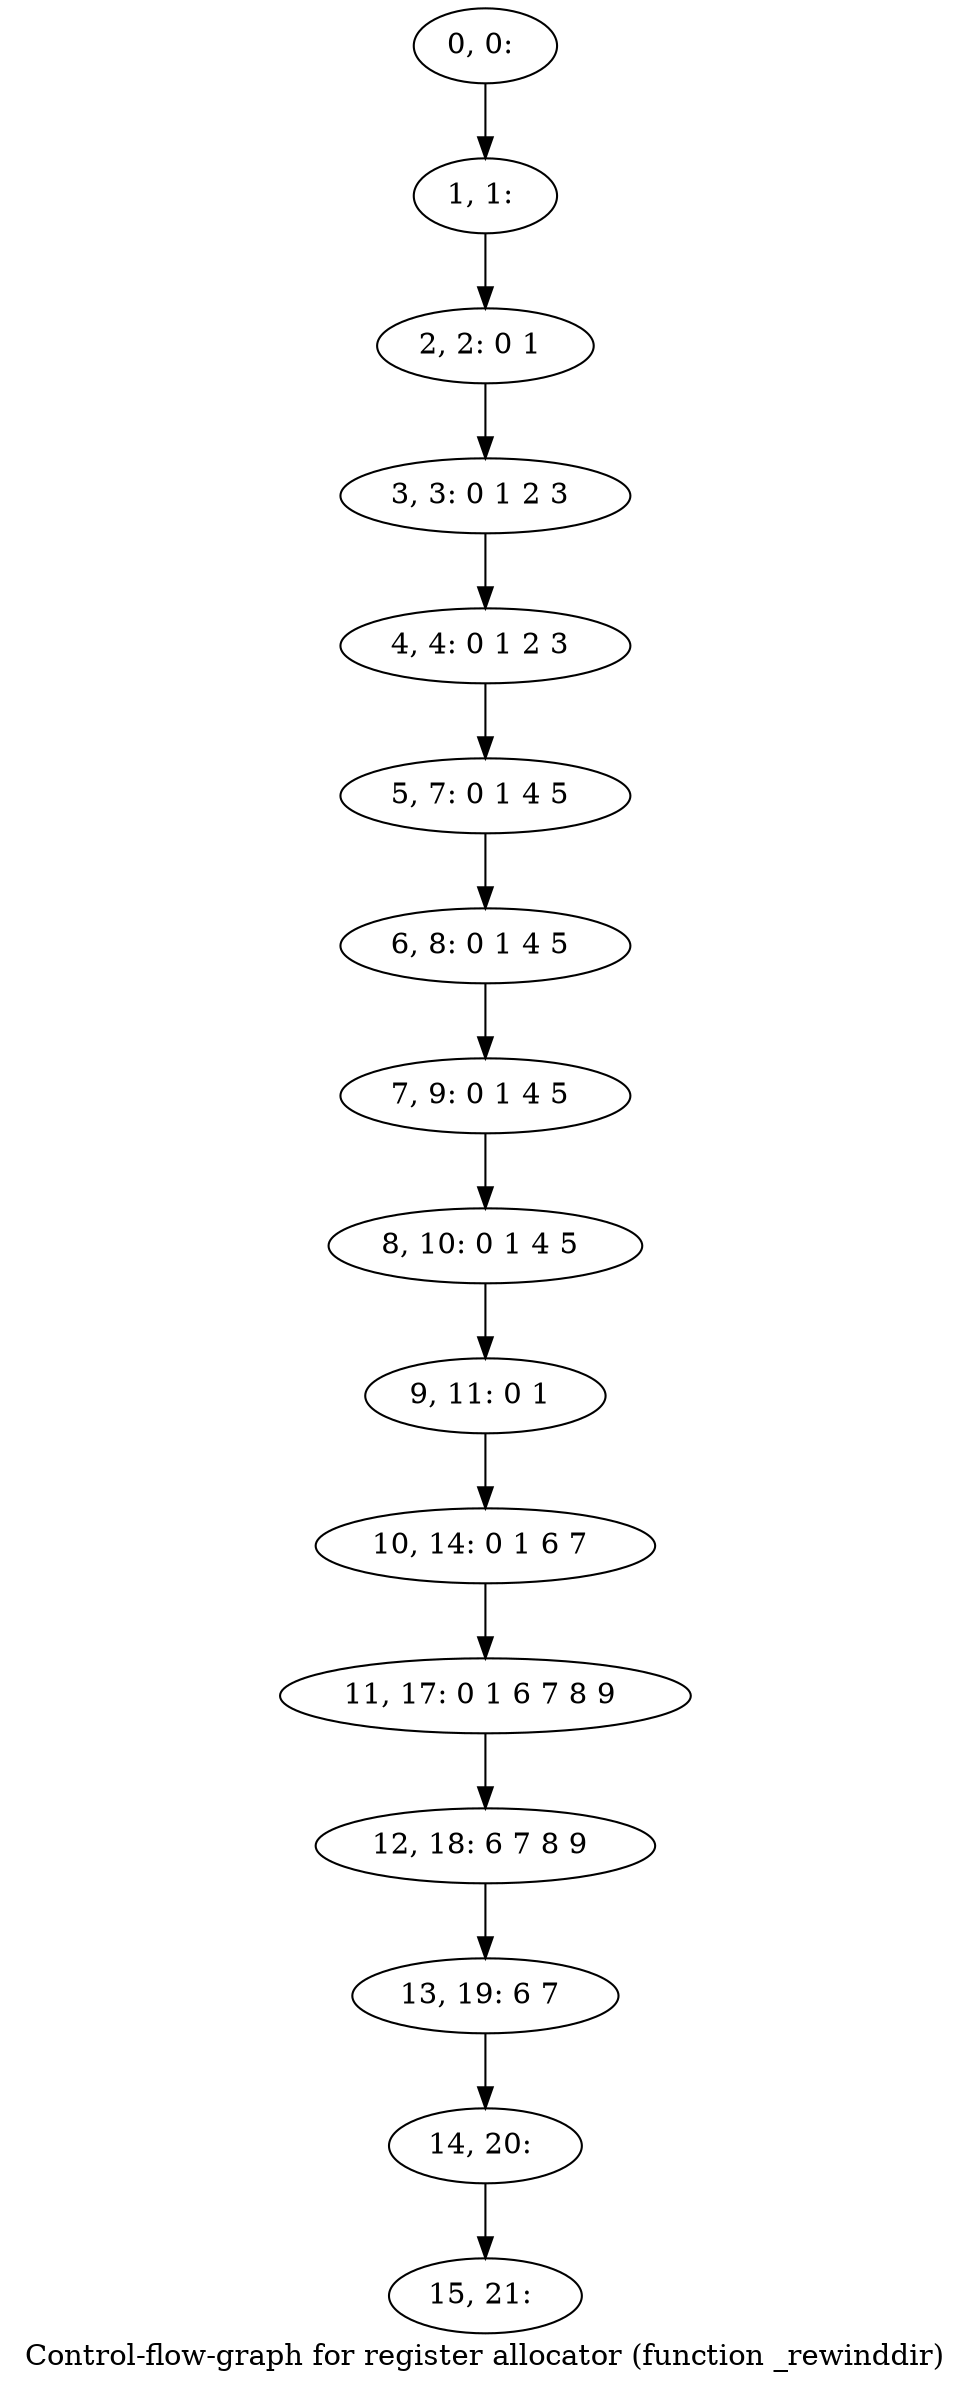 digraph G {
graph [label="Control-flow-graph for register allocator (function _rewinddir)"]
0[label="0, 0: "];
1[label="1, 1: "];
2[label="2, 2: 0 1 "];
3[label="3, 3: 0 1 2 3 "];
4[label="4, 4: 0 1 2 3 "];
5[label="5, 7: 0 1 4 5 "];
6[label="6, 8: 0 1 4 5 "];
7[label="7, 9: 0 1 4 5 "];
8[label="8, 10: 0 1 4 5 "];
9[label="9, 11: 0 1 "];
10[label="10, 14: 0 1 6 7 "];
11[label="11, 17: 0 1 6 7 8 9 "];
12[label="12, 18: 6 7 8 9 "];
13[label="13, 19: 6 7 "];
14[label="14, 20: "];
15[label="15, 21: "];
0->1 ;
1->2 ;
2->3 ;
3->4 ;
4->5 ;
5->6 ;
6->7 ;
7->8 ;
8->9 ;
9->10 ;
10->11 ;
11->12 ;
12->13 ;
13->14 ;
14->15 ;
}
